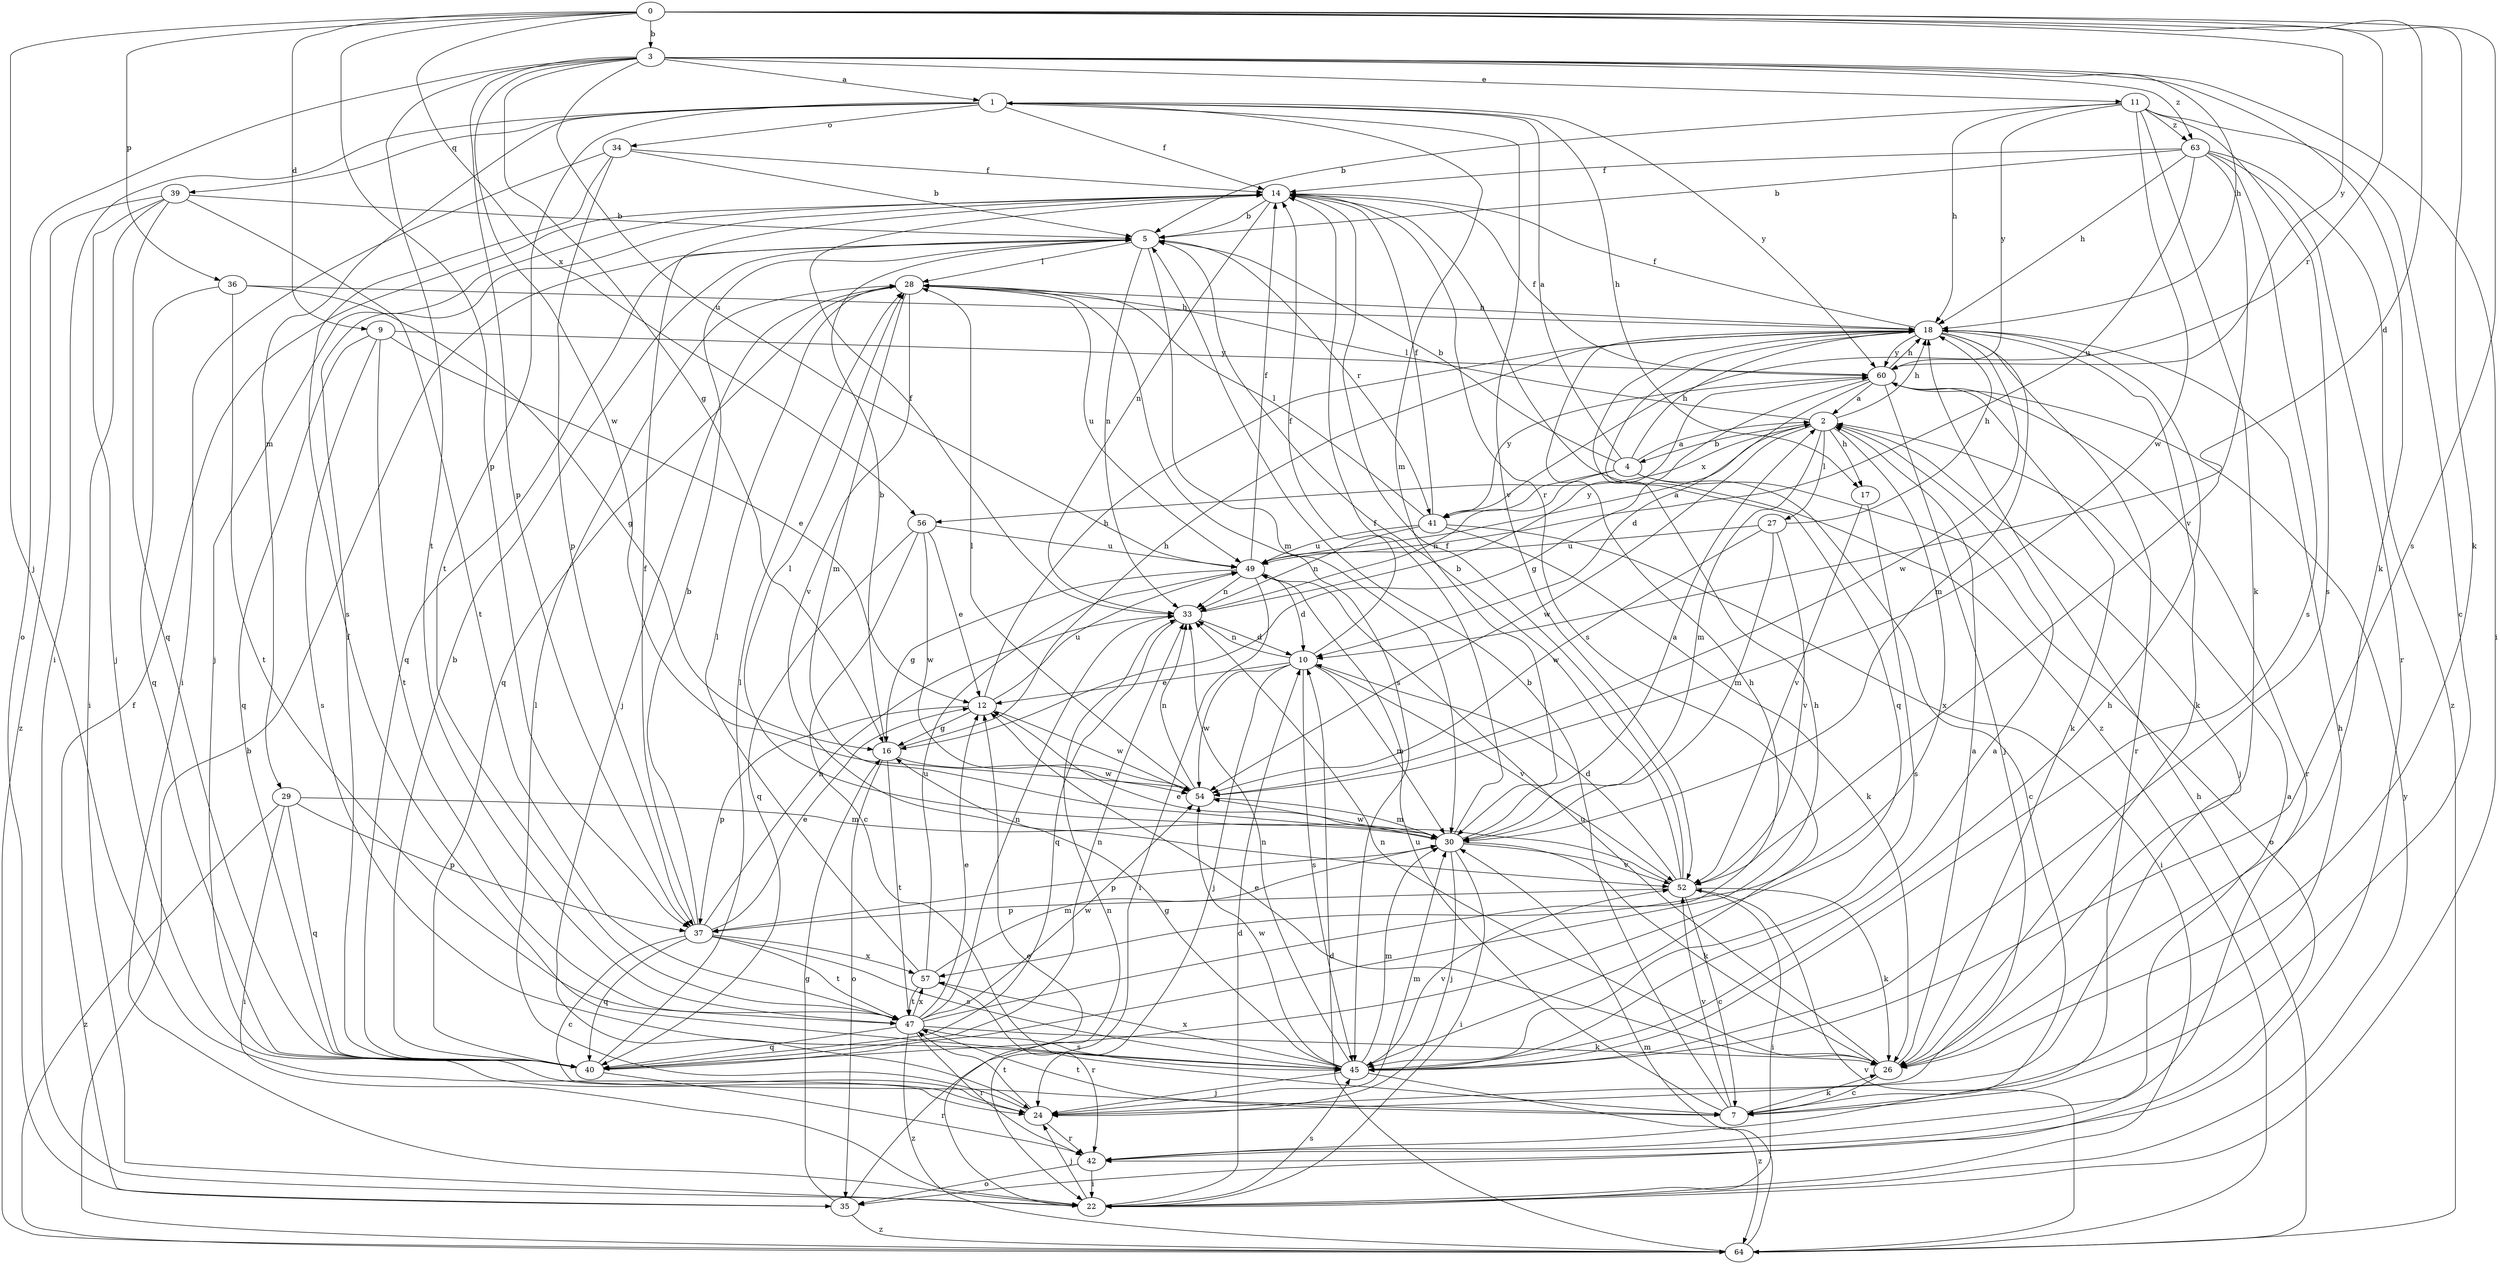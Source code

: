 strict digraph  {
0;
1;
2;
3;
4;
5;
7;
9;
10;
11;
12;
14;
16;
17;
18;
22;
24;
26;
27;
28;
29;
30;
33;
34;
35;
36;
37;
39;
40;
41;
42;
45;
47;
49;
52;
54;
56;
57;
60;
63;
64;
0 -> 3  [label=b];
0 -> 9  [label=d];
0 -> 10  [label=d];
0 -> 24  [label=j];
0 -> 26  [label=k];
0 -> 36  [label=p];
0 -> 37  [label=p];
0 -> 41  [label=r];
0 -> 45  [label=s];
0 -> 56  [label=x];
0 -> 60  [label=y];
1 -> 14  [label=f];
1 -> 17  [label=h];
1 -> 22  [label=i];
1 -> 29  [label=m];
1 -> 30  [label=m];
1 -> 34  [label=o];
1 -> 39  [label=q];
1 -> 47  [label=t];
1 -> 52  [label=v];
1 -> 60  [label=y];
2 -> 4  [label=b];
2 -> 17  [label=h];
2 -> 18  [label=h];
2 -> 24  [label=j];
2 -> 27  [label=l];
2 -> 28  [label=l];
2 -> 30  [label=m];
2 -> 54  [label=w];
2 -> 56  [label=x];
2 -> 57  [label=x];
3 -> 1  [label=a];
3 -> 11  [label=e];
3 -> 16  [label=g];
3 -> 18  [label=h];
3 -> 22  [label=i];
3 -> 26  [label=k];
3 -> 35  [label=o];
3 -> 37  [label=p];
3 -> 47  [label=t];
3 -> 49  [label=u];
3 -> 54  [label=w];
3 -> 63  [label=z];
4 -> 1  [label=a];
4 -> 2  [label=a];
4 -> 5  [label=b];
4 -> 7  [label=c];
4 -> 18  [label=h];
4 -> 33  [label=n];
4 -> 35  [label=o];
4 -> 41  [label=r];
5 -> 28  [label=l];
5 -> 30  [label=m];
5 -> 33  [label=n];
5 -> 40  [label=q];
5 -> 41  [label=r];
7 -> 5  [label=b];
7 -> 18  [label=h];
7 -> 26  [label=k];
7 -> 47  [label=t];
7 -> 49  [label=u];
7 -> 52  [label=v];
9 -> 12  [label=e];
9 -> 40  [label=q];
9 -> 45  [label=s];
9 -> 47  [label=t];
9 -> 60  [label=y];
10 -> 12  [label=e];
10 -> 14  [label=f];
10 -> 24  [label=j];
10 -> 30  [label=m];
10 -> 33  [label=n];
10 -> 45  [label=s];
10 -> 52  [label=v];
10 -> 54  [label=w];
11 -> 5  [label=b];
11 -> 7  [label=c];
11 -> 18  [label=h];
11 -> 26  [label=k];
11 -> 45  [label=s];
11 -> 54  [label=w];
11 -> 60  [label=y];
11 -> 63  [label=z];
12 -> 16  [label=g];
12 -> 18  [label=h];
12 -> 37  [label=p];
12 -> 49  [label=u];
12 -> 54  [label=w];
14 -> 5  [label=b];
14 -> 24  [label=j];
14 -> 33  [label=n];
14 -> 45  [label=s];
14 -> 64  [label=z];
16 -> 5  [label=b];
16 -> 18  [label=h];
16 -> 35  [label=o];
16 -> 47  [label=t];
16 -> 54  [label=w];
17 -> 45  [label=s];
17 -> 52  [label=v];
18 -> 14  [label=f];
18 -> 26  [label=k];
18 -> 30  [label=m];
18 -> 40  [label=q];
18 -> 42  [label=r];
18 -> 54  [label=w];
18 -> 60  [label=y];
22 -> 10  [label=d];
22 -> 12  [label=e];
22 -> 24  [label=j];
22 -> 45  [label=s];
22 -> 60  [label=y];
24 -> 28  [label=l];
24 -> 30  [label=m];
24 -> 42  [label=r];
24 -> 47  [label=t];
26 -> 2  [label=a];
26 -> 7  [label=c];
26 -> 12  [label=e];
26 -> 33  [label=n];
26 -> 49  [label=u];
27 -> 18  [label=h];
27 -> 30  [label=m];
27 -> 49  [label=u];
27 -> 52  [label=v];
27 -> 54  [label=w];
28 -> 18  [label=h];
28 -> 24  [label=j];
28 -> 30  [label=m];
28 -> 40  [label=q];
28 -> 45  [label=s];
28 -> 49  [label=u];
28 -> 52  [label=v];
29 -> 22  [label=i];
29 -> 30  [label=m];
29 -> 37  [label=p];
29 -> 40  [label=q];
29 -> 64  [label=z];
30 -> 2  [label=a];
30 -> 14  [label=f];
30 -> 22  [label=i];
30 -> 24  [label=j];
30 -> 26  [label=k];
30 -> 28  [label=l];
30 -> 37  [label=p];
30 -> 52  [label=v];
30 -> 54  [label=w];
33 -> 10  [label=d];
33 -> 14  [label=f];
33 -> 40  [label=q];
33 -> 60  [label=y];
34 -> 5  [label=b];
34 -> 14  [label=f];
34 -> 22  [label=i];
34 -> 37  [label=p];
34 -> 45  [label=s];
35 -> 14  [label=f];
35 -> 16  [label=g];
35 -> 33  [label=n];
35 -> 64  [label=z];
36 -> 16  [label=g];
36 -> 18  [label=h];
36 -> 40  [label=q];
36 -> 47  [label=t];
37 -> 5  [label=b];
37 -> 7  [label=c];
37 -> 12  [label=e];
37 -> 14  [label=f];
37 -> 33  [label=n];
37 -> 40  [label=q];
37 -> 45  [label=s];
37 -> 47  [label=t];
37 -> 57  [label=x];
39 -> 5  [label=b];
39 -> 22  [label=i];
39 -> 24  [label=j];
39 -> 40  [label=q];
39 -> 47  [label=t];
39 -> 64  [label=z];
40 -> 5  [label=b];
40 -> 14  [label=f];
40 -> 18  [label=h];
40 -> 28  [label=l];
40 -> 33  [label=n];
40 -> 42  [label=r];
41 -> 14  [label=f];
41 -> 22  [label=i];
41 -> 26  [label=k];
41 -> 28  [label=l];
41 -> 33  [label=n];
41 -> 49  [label=u];
41 -> 60  [label=y];
42 -> 2  [label=a];
42 -> 22  [label=i];
42 -> 35  [label=o];
45 -> 2  [label=a];
45 -> 16  [label=g];
45 -> 18  [label=h];
45 -> 24  [label=j];
45 -> 30  [label=m];
45 -> 33  [label=n];
45 -> 52  [label=v];
45 -> 54  [label=w];
45 -> 57  [label=x];
45 -> 64  [label=z];
47 -> 12  [label=e];
47 -> 18  [label=h];
47 -> 26  [label=k];
47 -> 33  [label=n];
47 -> 40  [label=q];
47 -> 42  [label=r];
47 -> 45  [label=s];
47 -> 54  [label=w];
47 -> 57  [label=x];
47 -> 64  [label=z];
49 -> 2  [label=a];
49 -> 10  [label=d];
49 -> 14  [label=f];
49 -> 16  [label=g];
49 -> 22  [label=i];
49 -> 33  [label=n];
52 -> 5  [label=b];
52 -> 7  [label=c];
52 -> 10  [label=d];
52 -> 12  [label=e];
52 -> 14  [label=f];
52 -> 22  [label=i];
52 -> 26  [label=k];
52 -> 37  [label=p];
54 -> 28  [label=l];
54 -> 30  [label=m];
54 -> 33  [label=n];
56 -> 7  [label=c];
56 -> 12  [label=e];
56 -> 40  [label=q];
56 -> 49  [label=u];
56 -> 54  [label=w];
57 -> 28  [label=l];
57 -> 30  [label=m];
57 -> 42  [label=r];
57 -> 47  [label=t];
57 -> 49  [label=u];
60 -> 2  [label=a];
60 -> 10  [label=d];
60 -> 14  [label=f];
60 -> 16  [label=g];
60 -> 18  [label=h];
60 -> 24  [label=j];
60 -> 26  [label=k];
60 -> 42  [label=r];
63 -> 5  [label=b];
63 -> 14  [label=f];
63 -> 18  [label=h];
63 -> 42  [label=r];
63 -> 45  [label=s];
63 -> 49  [label=u];
63 -> 52  [label=v];
63 -> 64  [label=z];
64 -> 5  [label=b];
64 -> 10  [label=d];
64 -> 18  [label=h];
64 -> 30  [label=m];
64 -> 52  [label=v];
}
